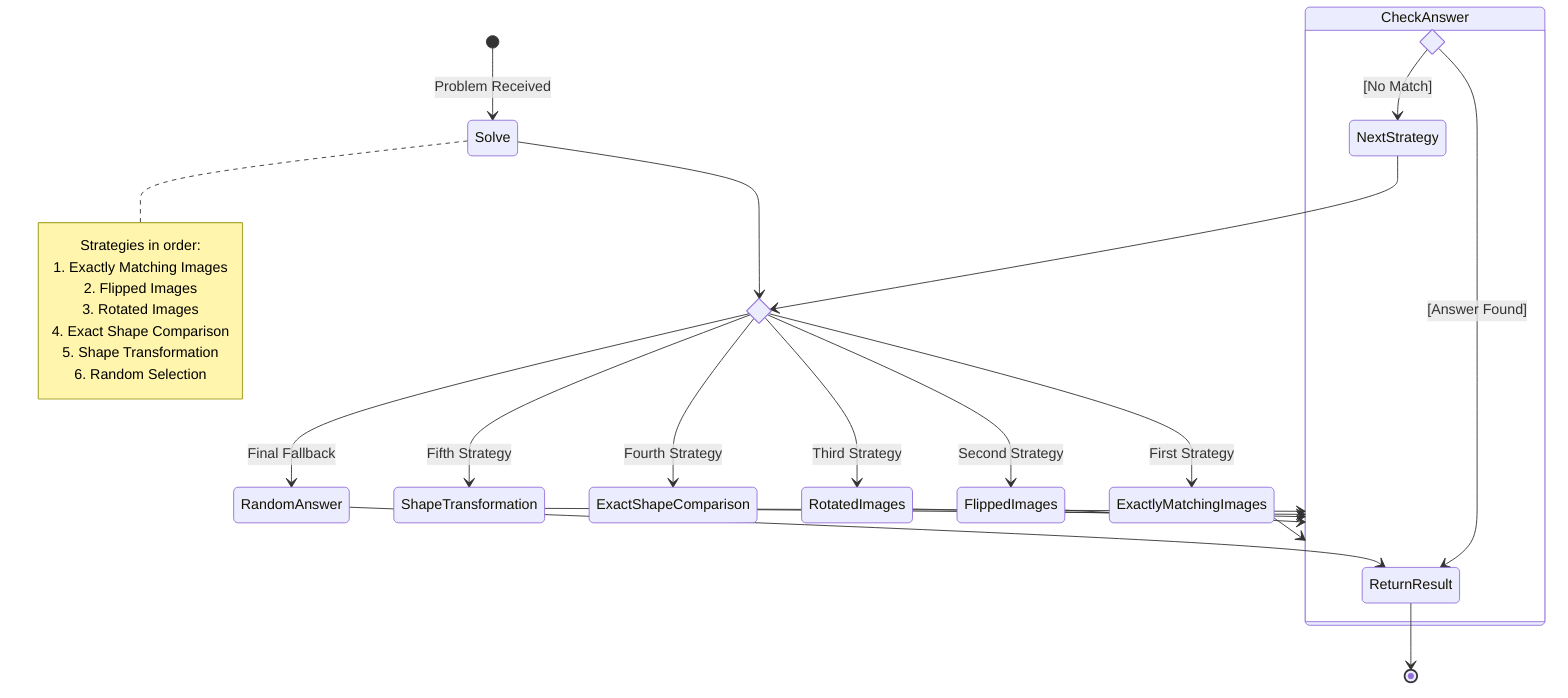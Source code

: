 stateDiagram-v2
    [*] --> Solve: Problem Received
    
    state solve_strategies <<choice>>
    Solve --> solve_strategies

    solve_strategies --> ExactlyMatchingImages: First Strategy
    solve_strategies --> FlippedImages: Second Strategy
    solve_strategies --> RotatedImages: Third Strategy
    solve_strategies --> ExactShapeComparison: Fourth Strategy
    solve_strategies --> ShapeTransformation: Fifth Strategy
    solve_strategies --> RandomAnswer: Final Fallback

    ExactlyMatchingImages --> CheckAnswer
    FlippedImages --> CheckAnswer
    RotatedImages --> CheckAnswer
    ExactShapeComparison --> CheckAnswer
    ShapeTransformation --> CheckAnswer
    RandomAnswer --> ReturnResult

    state CheckAnswer {
        state if_answer <<choice>>
        if_answer --> ReturnResult: [Answer Found]
        if_answer --> NextStrategy: [No Match]
    }

    NextStrategy --> solve_strategies

    ReturnResult --> [*]

    note right of Solve
        Strategies in order:
        1. Exactly Matching Images
        2. Flipped Images
        3. Rotated Images
        4. Exact Shape Comparison
        5. Shape Transformation
        6. Random Selection
    end note